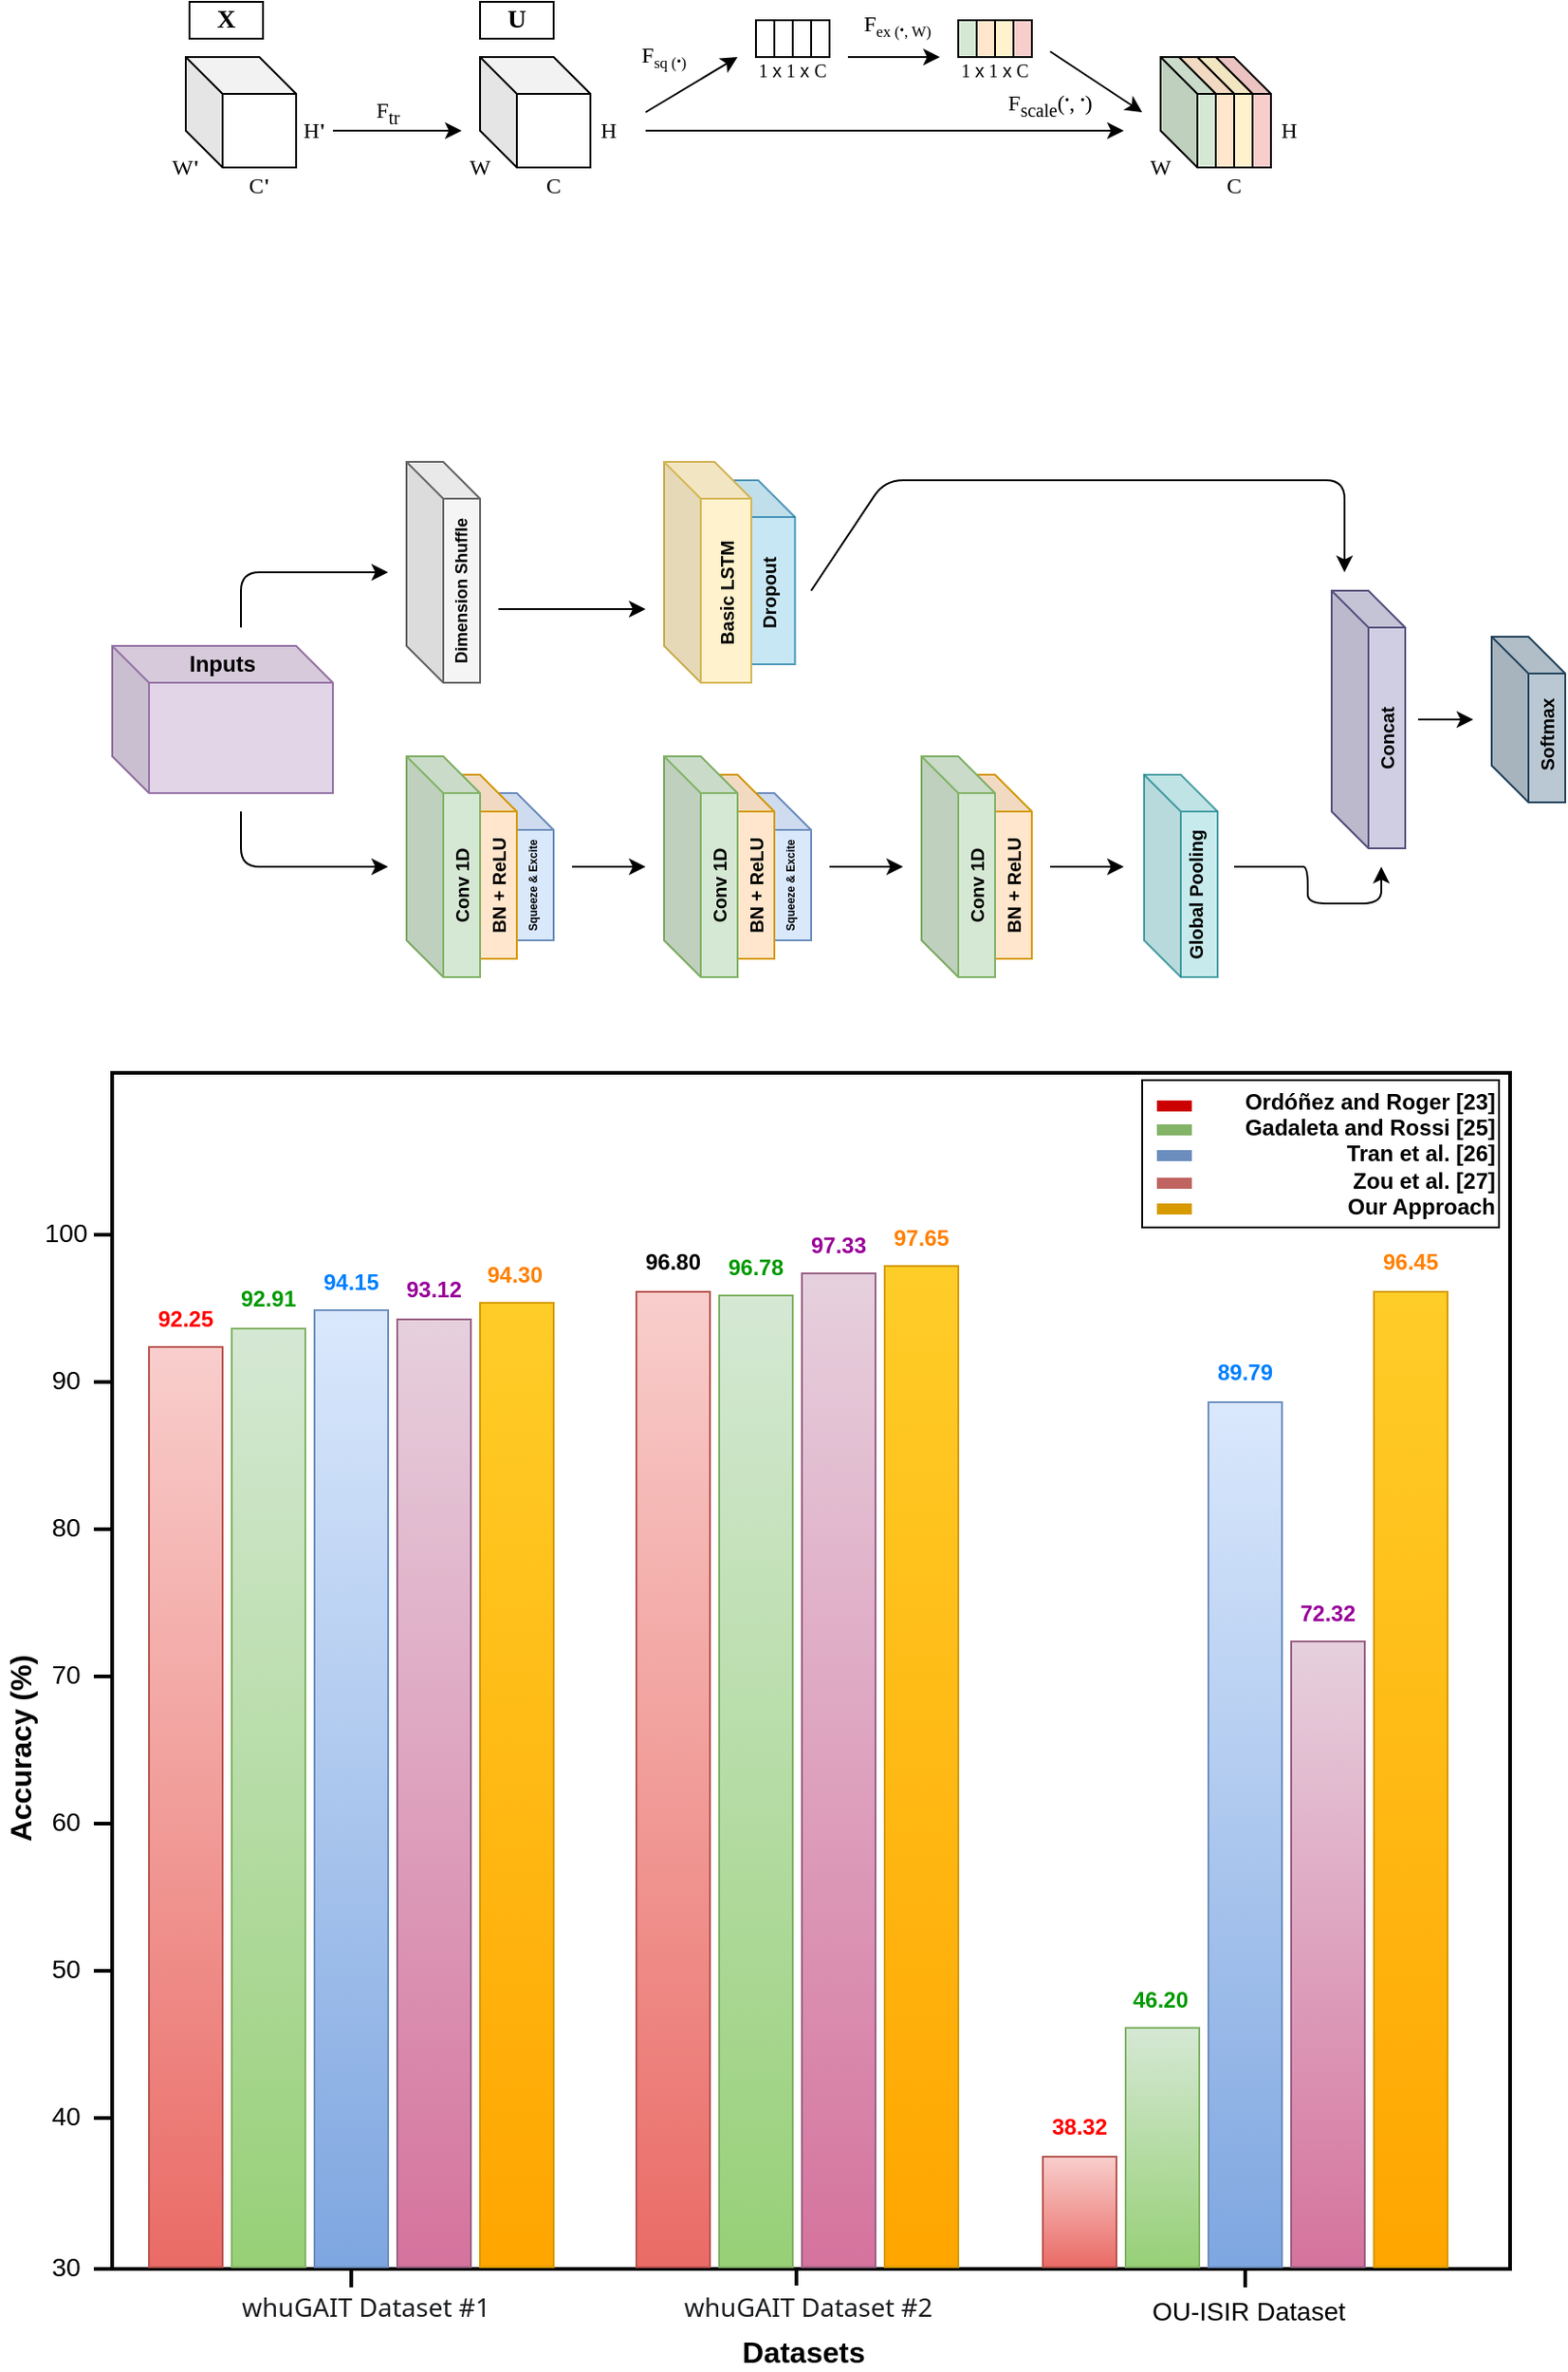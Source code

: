 <mxfile version="14.8.5" type="github">
  <diagram id="zV46lwEu7LYRULikq-Hr" name="Page-1">
    <mxGraphModel dx="2450" dy="876" grid="0" gridSize="10" guides="1" tooltips="1" connect="1" arrows="1" fold="1" page="1" pageScale="1" pageWidth="850" pageHeight="1100" math="0" shadow="0">
      <root>
        <mxCell id="0" />
        <mxCell id="1" parent="0" />
        <mxCell id="uJYRLRxjO0DMNSVMY0b4-1" value="" style="shape=cube;whiteSpace=wrap;html=1;boundedLbl=1;backgroundOutline=1;darkOpacity=0.05;darkOpacity2=0.1;" parent="1" vertex="1">
          <mxGeometry x="80" y="200" width="60" height="60" as="geometry" />
        </mxCell>
        <mxCell id="uJYRLRxjO0DMNSVMY0b4-3" value="" style="shape=cube;whiteSpace=wrap;html=1;boundedLbl=1;backgroundOutline=1;darkOpacity=0.05;darkOpacity2=0.1;" parent="1" vertex="1">
          <mxGeometry x="240" y="200" width="60" height="60" as="geometry" />
        </mxCell>
        <mxCell id="uJYRLRxjO0DMNSVMY0b4-4" value="&lt;font face=&quot;Times New Roman&quot;&gt;F&lt;sub&gt;tr&lt;/sub&gt;&lt;/font&gt;" style="text;html=1;strokeColor=none;fillColor=none;align=center;verticalAlign=middle;whiteSpace=wrap;rounded=0;" parent="1" vertex="1">
          <mxGeometry x="170" y="220" width="40" height="20" as="geometry" />
        </mxCell>
        <mxCell id="uJYRLRxjO0DMNSVMY0b4-10" value="&lt;span style=&quot;font-family: &amp;#34;times new roman&amp;#34;&quot;&gt;W&lt;b&gt;&#39;&lt;/b&gt;&lt;/span&gt;" style="text;html=1;strokeColor=none;fillColor=none;align=center;verticalAlign=middle;whiteSpace=wrap;rounded=0;" parent="1" vertex="1">
          <mxGeometry x="60" y="250" width="40" height="20" as="geometry" />
        </mxCell>
        <mxCell id="uJYRLRxjO0DMNSVMY0b4-11" value="&lt;span style=&quot;font-family: &amp;#34;times new roman&amp;#34;&quot;&gt;H&lt;b&gt;&#39;&lt;/b&gt;&lt;/span&gt;" style="text;html=1;strokeColor=none;fillColor=none;align=center;verticalAlign=middle;whiteSpace=wrap;rounded=0;" parent="1" vertex="1">
          <mxGeometry x="130" y="230" width="40" height="20" as="geometry" />
        </mxCell>
        <mxCell id="uJYRLRxjO0DMNSVMY0b4-12" value="&lt;span style=&quot;font-family: &amp;#34;times new roman&amp;#34;&quot;&gt;&lt;b&gt;&lt;font style=&quot;font-size: 14px&quot;&gt;X&lt;/font&gt;&lt;/b&gt;&lt;/span&gt;" style="text;html=1;fillColor=none;align=center;verticalAlign=middle;whiteSpace=wrap;rounded=0;strokeColor=#000000;" parent="1" vertex="1">
          <mxGeometry x="82" y="170" width="40" height="20" as="geometry" />
        </mxCell>
        <mxCell id="uJYRLRxjO0DMNSVMY0b4-16" value="&lt;span style=&quot;font-family: &amp;#34;times new roman&amp;#34;&quot;&gt;C&lt;b&gt;&#39;&lt;/b&gt;&lt;/span&gt;" style="text;html=1;strokeColor=none;fillColor=none;align=center;verticalAlign=middle;whiteSpace=wrap;rounded=0;" parent="1" vertex="1">
          <mxGeometry x="100" y="260" width="40" height="20" as="geometry" />
        </mxCell>
        <mxCell id="uJYRLRxjO0DMNSVMY0b4-18" value="&lt;span style=&quot;font-family: &amp;quot;times new roman&amp;quot;; font-size: 10px;&quot;&gt;1 &lt;/span&gt;x&lt;span style=&quot;font-family: &amp;quot;times new roman&amp;quot;; font-size: 10px;&quot;&gt; 1 &lt;/span&gt;x &lt;span style=&quot;font-family: &amp;quot;times new roman&amp;quot;; font-size: 10px;&quot;&gt;C&lt;/span&gt;" style="text;html=1;strokeColor=none;fillColor=none;align=center;verticalAlign=middle;whiteSpace=wrap;rounded=0;fontSize=10;" parent="1" vertex="1">
          <mxGeometry x="385" y="197" width="50" height="20" as="geometry" />
        </mxCell>
        <mxCell id="uJYRLRxjO0DMNSVMY0b4-20" value="&lt;span style=&quot;font-family: &amp;#34;times new roman&amp;#34;&quot;&gt;&lt;b&gt;&lt;font style=&quot;font-size: 14px&quot;&gt;U&lt;/font&gt;&lt;/b&gt;&lt;/span&gt;" style="text;html=1;fillColor=none;align=center;verticalAlign=middle;whiteSpace=wrap;rounded=0;strokeColor=#000000;" parent="1" vertex="1">
          <mxGeometry x="240" y="170" width="40" height="20" as="geometry" />
        </mxCell>
        <mxCell id="uJYRLRxjO0DMNSVMY0b4-21" value="&lt;span style=&quot;font-family: &amp;#34;times new roman&amp;#34;&quot;&gt;W&lt;/span&gt;" style="text;html=1;strokeColor=none;fillColor=none;align=center;verticalAlign=middle;whiteSpace=wrap;rounded=0;" parent="1" vertex="1">
          <mxGeometry x="220" y="250" width="40" height="20" as="geometry" />
        </mxCell>
        <mxCell id="uJYRLRxjO0DMNSVMY0b4-22" value="&lt;span style=&quot;font-family: &amp;#34;times new roman&amp;#34;&quot;&gt;H&lt;/span&gt;" style="text;html=1;strokeColor=none;fillColor=none;align=center;verticalAlign=middle;whiteSpace=wrap;rounded=0;" parent="1" vertex="1">
          <mxGeometry x="290" y="230" width="40" height="20" as="geometry" />
        </mxCell>
        <mxCell id="uJYRLRxjO0DMNSVMY0b4-23" value="&lt;span style=&quot;font-family: &amp;#34;times new roman&amp;#34;&quot;&gt;C&lt;/span&gt;" style="text;html=1;strokeColor=none;fillColor=none;align=center;verticalAlign=middle;whiteSpace=wrap;rounded=0;" parent="1" vertex="1">
          <mxGeometry x="260" y="260" width="40" height="20" as="geometry" />
        </mxCell>
        <mxCell id="uJYRLRxjO0DMNSVMY0b4-27" value="" style="endArrow=classic;html=1;" parent="1" edge="1">
          <mxGeometry width="50" height="50" relative="1" as="geometry">
            <mxPoint x="330" y="240" as="sourcePoint" />
            <mxPoint x="590" y="240" as="targetPoint" />
          </mxGeometry>
        </mxCell>
        <mxCell id="uJYRLRxjO0DMNSVMY0b4-28" value="" style="endArrow=classic;html=1;" parent="1" edge="1">
          <mxGeometry width="50" height="50" relative="1" as="geometry">
            <mxPoint x="330" y="230" as="sourcePoint" />
            <mxPoint x="380" y="200" as="targetPoint" />
          </mxGeometry>
        </mxCell>
        <mxCell id="uJYRLRxjO0DMNSVMY0b4-30" value="" style="endArrow=classic;html=1;" parent="1" edge="1">
          <mxGeometry width="50" height="50" relative="1" as="geometry">
            <mxPoint x="440" y="200" as="sourcePoint" />
            <mxPoint x="490" y="200" as="targetPoint" />
          </mxGeometry>
        </mxCell>
        <mxCell id="uJYRLRxjO0DMNSVMY0b4-31" value="" style="endArrow=classic;html=1;" parent="1" edge="1">
          <mxGeometry width="50" height="50" relative="1" as="geometry">
            <mxPoint x="550" y="197" as="sourcePoint" />
            <mxPoint x="600" y="230" as="targetPoint" />
          </mxGeometry>
        </mxCell>
        <mxCell id="uJYRLRxjO0DMNSVMY0b4-32" value="&lt;span style=&quot;font-family: &amp;#34;times new roman&amp;#34;&quot;&gt;W&lt;/span&gt;" style="text;html=1;strokeColor=none;fillColor=none;align=center;verticalAlign=middle;whiteSpace=wrap;rounded=0;" parent="1" vertex="1">
          <mxGeometry x="590" y="250" width="40" height="20" as="geometry" />
        </mxCell>
        <mxCell id="uJYRLRxjO0DMNSVMY0b4-35" value="&lt;font face=&quot;Times New Roman&quot;&gt;F&lt;sub&gt;scale&lt;/sub&gt;(&lt;b&gt;&lt;sup&gt;.&lt;/sup&gt;&lt;/b&gt;, &lt;b&gt;&lt;sup&gt;.&lt;/sup&gt;&lt;/b&gt;)&lt;/font&gt;" style="text;html=1;strokeColor=none;fillColor=none;align=center;verticalAlign=middle;whiteSpace=wrap;rounded=0;" parent="1" vertex="1">
          <mxGeometry x="520" y="215" width="60" height="20" as="geometry" />
        </mxCell>
        <mxCell id="uJYRLRxjO0DMNSVMY0b4-36" value="&lt;font face=&quot;Times New Roman&quot;&gt;F&lt;span style=&quot;font-size: 10px&quot;&gt;&lt;sub&gt;sq (&lt;/sub&gt;&lt;b&gt;.&lt;/b&gt;&lt;sub&gt;)&lt;/sub&gt;&lt;/span&gt;&lt;/font&gt;" style="text;html=1;strokeColor=none;fillColor=none;align=center;verticalAlign=middle;whiteSpace=wrap;rounded=0;" parent="1" vertex="1">
          <mxGeometry x="320" y="190" width="40" height="20" as="geometry" />
        </mxCell>
        <mxCell id="uJYRLRxjO0DMNSVMY0b4-41" value="" style="group" parent="1" vertex="1" connectable="0">
          <mxGeometry x="390" y="180" width="40" height="20" as="geometry" />
        </mxCell>
        <mxCell id="uJYRLRxjO0DMNSVMY0b4-24" value="" style="rounded=0;whiteSpace=wrap;html=1;strokeColor=#000000;" parent="uJYRLRxjO0DMNSVMY0b4-41" vertex="1">
          <mxGeometry width="40" height="20" as="geometry" />
        </mxCell>
        <mxCell id="uJYRLRxjO0DMNSVMY0b4-37" value="" style="endArrow=none;html=1;exitX=0.75;exitY=0;exitDx=0;exitDy=0;entryX=0.75;entryY=1;entryDx=0;entryDy=0;" parent="uJYRLRxjO0DMNSVMY0b4-41" source="uJYRLRxjO0DMNSVMY0b4-24" target="uJYRLRxjO0DMNSVMY0b4-24" edge="1">
          <mxGeometry width="50" height="50" relative="1" as="geometry">
            <mxPoint x="12.426" y="110" as="sourcePoint" />
            <mxPoint x="31.544" y="60" as="targetPoint" />
          </mxGeometry>
        </mxCell>
        <mxCell id="uJYRLRxjO0DMNSVMY0b4-38" value="" style="endArrow=none;html=1;exitX=0.5;exitY=0;exitDx=0;exitDy=0;entryX=0.5;entryY=1;entryDx=0;entryDy=0;" parent="uJYRLRxjO0DMNSVMY0b4-41" source="uJYRLRxjO0DMNSVMY0b4-24" target="uJYRLRxjO0DMNSVMY0b4-24" edge="1">
          <mxGeometry width="50" height="50" relative="1" as="geometry">
            <mxPoint x="12.426" y="110" as="sourcePoint" />
            <mxPoint x="31.544" y="60" as="targetPoint" />
          </mxGeometry>
        </mxCell>
        <mxCell id="uJYRLRxjO0DMNSVMY0b4-39" value="" style="endArrow=none;html=1;exitX=0.25;exitY=0;exitDx=0;exitDy=0;entryX=0.25;entryY=1;entryDx=0;entryDy=0;" parent="uJYRLRxjO0DMNSVMY0b4-41" source="uJYRLRxjO0DMNSVMY0b4-24" target="uJYRLRxjO0DMNSVMY0b4-24" edge="1">
          <mxGeometry width="50" height="50" relative="1" as="geometry">
            <mxPoint x="12.426" y="110" as="sourcePoint" />
            <mxPoint x="31.544" y="60" as="targetPoint" />
          </mxGeometry>
        </mxCell>
        <mxCell id="uJYRLRxjO0DMNSVMY0b4-47" value="&lt;font face=&quot;Times New Roman&quot;&gt;F&lt;span style=&quot;font-size: 10px&quot;&gt;&lt;sub&gt;ex (&lt;/sub&gt;&lt;b&gt;.&lt;/b&gt;&lt;sub&gt;, W)&lt;/sub&gt;&lt;/span&gt;&lt;/font&gt;" style="text;html=1;strokeColor=none;fillColor=none;align=center;verticalAlign=middle;whiteSpace=wrap;rounded=0;" parent="1" vertex="1">
          <mxGeometry x="442.5" y="173" width="47.5" height="20" as="geometry" />
        </mxCell>
        <mxCell id="uJYRLRxjO0DMNSVMY0b4-61" value="" style="group" parent="1" vertex="1" connectable="0">
          <mxGeometry x="500" y="180" width="40" height="20" as="geometry" />
        </mxCell>
        <mxCell id="uJYRLRxjO0DMNSVMY0b4-42" value="" style="group;strokeWidth=1;fillColor=#d5e8d4;container=0;strokeColor=#000000;" parent="uJYRLRxjO0DMNSVMY0b4-61" vertex="1" connectable="0">
          <mxGeometry width="10" height="20" as="geometry" />
        </mxCell>
        <mxCell id="uJYRLRxjO0DMNSVMY0b4-50" value="" style="rounded=0;whiteSpace=wrap;html=1;fillColor=#f8cecc;" parent="uJYRLRxjO0DMNSVMY0b4-61" vertex="1">
          <mxGeometry x="30" width="10" height="20" as="geometry" />
        </mxCell>
        <mxCell id="uJYRLRxjO0DMNSVMY0b4-51" value="" style="rounded=0;whiteSpace=wrap;html=1;fillColor=#fff2cc;" parent="uJYRLRxjO0DMNSVMY0b4-61" vertex="1">
          <mxGeometry x="20" width="10" height="20" as="geometry" />
        </mxCell>
        <mxCell id="uJYRLRxjO0DMNSVMY0b4-52" value="" style="rounded=0;whiteSpace=wrap;html=1;fillColor=#ffe6cc;" parent="uJYRLRxjO0DMNSVMY0b4-61" vertex="1">
          <mxGeometry x="10" width="10" height="20" as="geometry" />
        </mxCell>
        <mxCell id="uJYRLRxjO0DMNSVMY0b4-63" value="" style="group" parent="1" vertex="1" connectable="0">
          <mxGeometry x="610" y="200" width="90" height="80" as="geometry" />
        </mxCell>
        <mxCell id="uJYRLRxjO0DMNSVMY0b4-33" value="&lt;span style=&quot;font-family: &amp;#34;times new roman&amp;#34;&quot;&gt;H&lt;/span&gt;" style="text;html=1;strokeColor=none;fillColor=none;align=center;verticalAlign=middle;whiteSpace=wrap;rounded=0;" parent="uJYRLRxjO0DMNSVMY0b4-63" vertex="1">
          <mxGeometry x="50" y="30" width="40" height="20" as="geometry" />
        </mxCell>
        <mxCell id="uJYRLRxjO0DMNSVMY0b4-34" value="&lt;span style=&quot;font-family: &amp;#34;times new roman&amp;#34;&quot;&gt;C&lt;/span&gt;" style="text;html=1;strokeColor=none;fillColor=none;align=center;verticalAlign=middle;whiteSpace=wrap;rounded=0;" parent="uJYRLRxjO0DMNSVMY0b4-63" vertex="1">
          <mxGeometry x="20" y="60" width="40" height="20" as="geometry" />
        </mxCell>
        <mxCell id="uJYRLRxjO0DMNSVMY0b4-60" value="" style="group" parent="uJYRLRxjO0DMNSVMY0b4-63" vertex="1" connectable="0">
          <mxGeometry width="60" height="60" as="geometry" />
        </mxCell>
        <mxCell id="uJYRLRxjO0DMNSVMY0b4-55" value="" style="shape=cube;whiteSpace=wrap;html=1;boundedLbl=1;backgroundOutline=1;darkOpacity=0.05;darkOpacity2=0.1;fillColor=#f8cecc;" parent="uJYRLRxjO0DMNSVMY0b4-60" vertex="1">
          <mxGeometry x="30" width="30" height="60" as="geometry" />
        </mxCell>
        <mxCell id="uJYRLRxjO0DMNSVMY0b4-57" value="" style="shape=cube;whiteSpace=wrap;html=1;boundedLbl=1;backgroundOutline=1;darkOpacity=0.05;darkOpacity2=0.1;fillColor=#fff2cc;" parent="uJYRLRxjO0DMNSVMY0b4-60" vertex="1">
          <mxGeometry x="20" width="30" height="60" as="geometry" />
        </mxCell>
        <mxCell id="uJYRLRxjO0DMNSVMY0b4-58" value="" style="shape=cube;whiteSpace=wrap;html=1;boundedLbl=1;backgroundOutline=1;darkOpacity=0.05;darkOpacity2=0.1;fillColor=#ffe6cc;" parent="uJYRLRxjO0DMNSVMY0b4-60" vertex="1">
          <mxGeometry x="10" width="30" height="60" as="geometry" />
        </mxCell>
        <mxCell id="uJYRLRxjO0DMNSVMY0b4-59" value="" style="shape=cube;whiteSpace=wrap;html=1;boundedLbl=1;backgroundOutline=1;darkOpacity=0.05;darkOpacity2=0.1;fillColor=#d5e8d4;" parent="uJYRLRxjO0DMNSVMY0b4-60" vertex="1">
          <mxGeometry width="30" height="60" as="geometry" />
        </mxCell>
        <mxCell id="uJYRLRxjO0DMNSVMY0b4-64" value="" style="endArrow=classic;html=1;" parent="1" edge="1">
          <mxGeometry width="50" height="50" relative="1" as="geometry">
            <mxPoint x="160" y="240" as="sourcePoint" />
            <mxPoint x="230" y="240" as="targetPoint" />
          </mxGeometry>
        </mxCell>
        <mxCell id="uJYRLRxjO0DMNSVMY0b4-65" value="&lt;span style=&quot;font-family: &amp;quot;times new roman&amp;quot;; font-size: 10px;&quot;&gt;1 &lt;/span&gt;x&lt;span style=&quot;font-family: &amp;quot;times new roman&amp;quot;; font-size: 10px;&quot;&gt; 1 &lt;/span&gt;x&lt;span style=&quot;font-family: &amp;quot;times new roman&amp;quot;; font-size: 10px;&quot;&gt; C&lt;/span&gt;" style="text;html=1;strokeColor=none;fillColor=none;align=center;verticalAlign=middle;whiteSpace=wrap;rounded=0;fontSize=10;" parent="1" vertex="1">
          <mxGeometry x="495" y="197" width="50" height="20" as="geometry" />
        </mxCell>
        <mxCell id="E2jfVv6IwUMjEt1L54zc-1" value="" style="shape=cube;whiteSpace=wrap;html=1;boundedLbl=1;backgroundOutline=1;darkOpacity=0.05;darkOpacity2=0.1;fillColor=#e1d5e7;strokeColor=#9673a6;" parent="1" vertex="1">
          <mxGeometry x="40" y="520" width="120" height="80" as="geometry" />
        </mxCell>
        <mxCell id="E2jfVv6IwUMjEt1L54zc-5" value="&lt;b&gt;Inputs&lt;/b&gt;" style="text;html=1;strokeColor=none;fillColor=none;align=center;verticalAlign=middle;whiteSpace=wrap;rounded=0;" parent="1" vertex="1">
          <mxGeometry x="80" y="520" width="40" height="20" as="geometry" />
        </mxCell>
        <mxCell id="E2jfVv6IwUMjEt1L54zc-6" value="" style="shape=cube;whiteSpace=wrap;html=1;boundedLbl=1;backgroundOutline=1;darkOpacity=0.05;darkOpacity2=0.1;fillColor=#f5f5f5;strokeColor=#666666;fontColor=#333333;" parent="1" vertex="1">
          <mxGeometry x="200" y="420" width="40" height="120" as="geometry" />
        </mxCell>
        <mxCell id="E2jfVv6IwUMjEt1L54zc-7" value="" style="shape=cube;whiteSpace=wrap;html=1;boundedLbl=1;backgroundOutline=1;darkOpacity=0.05;darkOpacity2=0.1;fillColor=#b0e3e6;strokeColor=#0e8088;opacity=70;" parent="1" vertex="1">
          <mxGeometry x="601" y="590" width="40" height="110" as="geometry" />
        </mxCell>
        <mxCell id="E2jfVv6IwUMjEt1L54zc-8" value="" style="shape=cube;whiteSpace=wrap;html=1;boundedLbl=1;backgroundOutline=1;darkOpacity=0.05;darkOpacity2=0.1;fillColor=#d0cee2;strokeColor=#56517e;" parent="1" vertex="1">
          <mxGeometry x="703" y="490" width="40" height="140" as="geometry" />
        </mxCell>
        <mxCell id="E2jfVv6IwUMjEt1L54zc-9" value="" style="shape=cube;whiteSpace=wrap;html=1;boundedLbl=1;backgroundOutline=1;darkOpacity=0.05;darkOpacity2=0.1;fillColor=#bac8d3;strokeColor=#23445d;" parent="1" vertex="1">
          <mxGeometry x="790" y="515" width="40" height="90" as="geometry" />
        </mxCell>
        <mxCell id="E2jfVv6IwUMjEt1L54zc-42" value="&lt;font size=&quot;1&quot;&gt;&lt;b style=&quot;font-size: 9px&quot;&gt;Dimension Shuffle&lt;/b&gt;&lt;/font&gt;" style="text;html=1;strokeColor=none;fillColor=none;align=center;verticalAlign=middle;whiteSpace=wrap;rounded=0;rotation=-90;" parent="1" vertex="1">
          <mxGeometry x="179" y="480" width="100" height="20" as="geometry" />
        </mxCell>
        <mxCell id="E2jfVv6IwUMjEt1L54zc-64" value="" style="shape=cube;whiteSpace=wrap;html=1;boundedLbl=1;backgroundOutline=1;darkOpacity=0.05;darkOpacity2=0.1;fillColor=#ffe6cc;strokeColor=#d79b00;" parent="1" vertex="1">
          <mxGeometry x="500" y="590" width="40" height="100" as="geometry" />
        </mxCell>
        <mxCell id="E2jfVv6IwUMjEt1L54zc-65" value="" style="shape=cube;whiteSpace=wrap;html=1;boundedLbl=1;backgroundOutline=1;darkOpacity=0.05;darkOpacity2=0.1;fillColor=#d5e8d4;strokeColor=#82b366;" parent="1" vertex="1">
          <mxGeometry x="480" y="580" width="40" height="120" as="geometry" />
        </mxCell>
        <mxCell id="E2jfVv6IwUMjEt1L54zc-66" value="&lt;font style=&quot;font-size: 10px&quot;&gt;&lt;b&gt;Conv 1D&lt;/b&gt;&lt;/font&gt;" style="text;html=1;strokeColor=none;fillColor=none;align=center;verticalAlign=middle;whiteSpace=wrap;rounded=0;rotation=-90;" parent="1" vertex="1">
          <mxGeometry x="460" y="640" width="100" height="20" as="geometry" />
        </mxCell>
        <mxCell id="E2jfVv6IwUMjEt1L54zc-67" value="&lt;font style=&quot;font-size: 10px&quot;&gt;&lt;b&gt;BN + ReLU&lt;/b&gt;&lt;/font&gt;" style="text;html=1;strokeColor=none;fillColor=none;align=center;verticalAlign=middle;whiteSpace=wrap;rounded=0;rotation=-90;" parent="1" vertex="1">
          <mxGeometry x="480" y="640" width="100" height="20" as="geometry" />
        </mxCell>
        <mxCell id="E2jfVv6IwUMjEt1L54zc-69" value="&lt;font style=&quot;font-size: 10px&quot;&gt;&lt;b&gt;Softmax&lt;/b&gt;&lt;/font&gt;" style="text;html=1;strokeColor=none;fillColor=none;align=center;verticalAlign=middle;whiteSpace=wrap;rounded=0;rotation=-90;" parent="1" vertex="1">
          <mxGeometry x="770" y="558" width="100" height="20" as="geometry" />
        </mxCell>
        <mxCell id="E2jfVv6IwUMjEt1L54zc-70" value="&lt;font style=&quot;font-size: 10px&quot;&gt;&lt;b&gt;Global Pooling&lt;/b&gt;&lt;/font&gt;" style="text;html=1;strokeColor=none;fillColor=none;align=center;verticalAlign=middle;whiteSpace=wrap;rounded=0;rotation=-90;" parent="1" vertex="1">
          <mxGeometry x="579" y="645" width="100" height="20" as="geometry" />
        </mxCell>
        <mxCell id="E2jfVv6IwUMjEt1L54zc-71" value="&lt;font style=&quot;font-size: 10px&quot;&gt;&lt;b&gt;Concat&lt;/b&gt;&lt;/font&gt;" style="text;html=1;strokeColor=none;fillColor=none;align=center;verticalAlign=middle;whiteSpace=wrap;rounded=0;rotation=-90;" parent="1" vertex="1">
          <mxGeometry x="683" y="560" width="100" height="20" as="geometry" />
        </mxCell>
        <mxCell id="E2jfVv6IwUMjEt1L54zc-72" value="" style="endArrow=classic;html=1;" parent="1" edge="1">
          <mxGeometry width="50" height="50" relative="1" as="geometry">
            <mxPoint x="110" y="510" as="sourcePoint" />
            <mxPoint x="190" y="480" as="targetPoint" />
            <Array as="points">
              <mxPoint x="110" y="480" />
            </Array>
          </mxGeometry>
        </mxCell>
        <mxCell id="E2jfVv6IwUMjEt1L54zc-74" value="" style="endArrow=classic;html=1;" parent="1" edge="1">
          <mxGeometry width="50" height="50" relative="1" as="geometry">
            <mxPoint x="110" y="610" as="sourcePoint" />
            <mxPoint x="190" y="640" as="targetPoint" />
            <Array as="points">
              <mxPoint x="110" y="640" />
            </Array>
          </mxGeometry>
        </mxCell>
        <mxCell id="E2jfVv6IwUMjEt1L54zc-76" value="" style="endArrow=classic;html=1;" parent="1" edge="1">
          <mxGeometry width="50" height="50" relative="1" as="geometry">
            <mxPoint x="550" y="640" as="sourcePoint" />
            <mxPoint x="590" y="640" as="targetPoint" />
          </mxGeometry>
        </mxCell>
        <mxCell id="E2jfVv6IwUMjEt1L54zc-77" value="" style="endArrow=classic;html=1;" parent="1" edge="1">
          <mxGeometry width="50" height="50" relative="1" as="geometry">
            <mxPoint x="430" y="640" as="sourcePoint" />
            <mxPoint x="470" y="640" as="targetPoint" />
          </mxGeometry>
        </mxCell>
        <mxCell id="E2jfVv6IwUMjEt1L54zc-78" value="" style="endArrow=classic;html=1;" parent="1" edge="1">
          <mxGeometry width="50" height="50" relative="1" as="geometry">
            <mxPoint x="290" y="640" as="sourcePoint" />
            <mxPoint x="330" y="640" as="targetPoint" />
          </mxGeometry>
        </mxCell>
        <mxCell id="E2jfVv6IwUMjEt1L54zc-79" value="" style="endArrow=classic;html=1;" parent="1" edge="1">
          <mxGeometry width="50" height="50" relative="1" as="geometry">
            <mxPoint x="250" y="500" as="sourcePoint" />
            <mxPoint x="330" y="500" as="targetPoint" />
          </mxGeometry>
        </mxCell>
        <mxCell id="E2jfVv6IwUMjEt1L54zc-80" value="" style="endArrow=classic;html=1;" parent="1" edge="1">
          <mxGeometry width="50" height="50" relative="1" as="geometry">
            <mxPoint x="420" y="490" as="sourcePoint" />
            <mxPoint x="710" y="480" as="targetPoint" />
            <Array as="points">
              <mxPoint x="460" y="430" />
              <mxPoint x="710" y="430" />
            </Array>
          </mxGeometry>
        </mxCell>
        <mxCell id="E2jfVv6IwUMjEt1L54zc-81" value="" style="endArrow=classic;html=1;" parent="1" edge="1">
          <mxGeometry width="50" height="50" relative="1" as="geometry">
            <mxPoint x="650" y="640" as="sourcePoint" />
            <mxPoint x="730" y="640" as="targetPoint" />
            <Array as="points">
              <mxPoint x="680" y="640" />
              <mxPoint x="690" y="640" />
              <mxPoint x="690" y="660" />
              <mxPoint x="730" y="660" />
            </Array>
          </mxGeometry>
        </mxCell>
        <mxCell id="E2jfVv6IwUMjEt1L54zc-82" value="" style="endArrow=classic;html=1;" parent="1" edge="1">
          <mxGeometry width="50" height="50" relative="1" as="geometry">
            <mxPoint x="750" y="560" as="sourcePoint" />
            <mxPoint x="780" y="560" as="targetPoint" />
          </mxGeometry>
        </mxCell>
        <mxCell id="E2jfVv6IwUMjEt1L54zc-56" value="" style="shape=cube;whiteSpace=wrap;html=1;boundedLbl=1;backgroundOutline=1;darkOpacity=0.05;darkOpacity2=0.1;fillColor=#dae8fc;strokeColor=#6c8ebf;" parent="1" vertex="1">
          <mxGeometry x="380" y="600" width="40" height="80" as="geometry" />
        </mxCell>
        <mxCell id="E2jfVv6IwUMjEt1L54zc-57" value="" style="shape=cube;whiteSpace=wrap;html=1;boundedLbl=1;backgroundOutline=1;darkOpacity=0.05;darkOpacity2=0.1;fillColor=#ffe6cc;strokeColor=#d79b00;" parent="1" vertex="1">
          <mxGeometry x="360" y="590" width="40" height="100" as="geometry" />
        </mxCell>
        <mxCell id="E2jfVv6IwUMjEt1L54zc-58" value="" style="shape=cube;whiteSpace=wrap;html=1;boundedLbl=1;backgroundOutline=1;darkOpacity=0.05;darkOpacity2=0.1;fillColor=#d5e8d4;strokeColor=#82b366;" parent="1" vertex="1">
          <mxGeometry x="340" y="580" width="40" height="120" as="geometry" />
        </mxCell>
        <mxCell id="E2jfVv6IwUMjEt1L54zc-59" value="&lt;font style=&quot;font-size: 10px&quot;&gt;&lt;b&gt;Conv 1D&lt;/b&gt;&lt;/font&gt;" style="text;html=1;strokeColor=none;fillColor=none;align=center;verticalAlign=middle;whiteSpace=wrap;rounded=0;rotation=-90;" parent="1" vertex="1">
          <mxGeometry x="320" y="640" width="100" height="20" as="geometry" />
        </mxCell>
        <mxCell id="E2jfVv6IwUMjEt1L54zc-60" value="&lt;font style=&quot;font-size: 10px&quot;&gt;&lt;b&gt;BN + ReLU&lt;/b&gt;&lt;/font&gt;" style="text;html=1;strokeColor=none;fillColor=none;align=center;verticalAlign=middle;whiteSpace=wrap;rounded=0;rotation=-90;" parent="1" vertex="1">
          <mxGeometry x="340" y="640" width="100" height="20" as="geometry" />
        </mxCell>
        <mxCell id="E2jfVv6IwUMjEt1L54zc-61" value="&lt;font&gt;&lt;b&gt;&lt;font style=&quot;font-size: 6px&quot;&gt;Squeeze &amp;amp; Excite&lt;/font&gt;&lt;br&gt;&lt;/b&gt;&lt;/font&gt;" style="text;html=1;strokeColor=none;fillColor=none;align=center;verticalAlign=middle;whiteSpace=wrap;rounded=0;rotation=-90;" parent="1" vertex="1">
          <mxGeometry x="357" y="640" width="100" height="20" as="geometry" />
        </mxCell>
        <mxCell id="E2jfVv6IwUMjEt1L54zc-16" value="" style="shape=cube;whiteSpace=wrap;html=1;boundedLbl=1;backgroundOutline=1;darkOpacity=0.05;darkOpacity2=0.1;fillColor=#dae8fc;strokeColor=#6c8ebf;" parent="1" vertex="1">
          <mxGeometry x="240" y="600" width="40" height="80" as="geometry" />
        </mxCell>
        <mxCell id="E2jfVv6IwUMjEt1L54zc-17" value="" style="shape=cube;whiteSpace=wrap;html=1;boundedLbl=1;backgroundOutline=1;darkOpacity=0.05;darkOpacity2=0.1;fillColor=#ffe6cc;strokeColor=#d79b00;" parent="1" vertex="1">
          <mxGeometry x="220" y="590" width="40" height="100" as="geometry" />
        </mxCell>
        <mxCell id="E2jfVv6IwUMjEt1L54zc-11" value="" style="shape=cube;whiteSpace=wrap;html=1;boundedLbl=1;backgroundOutline=1;darkOpacity=0.05;darkOpacity2=0.1;fillColor=#d5e8d4;strokeColor=#82b366;" parent="1" vertex="1">
          <mxGeometry x="200" y="580" width="40" height="120" as="geometry" />
        </mxCell>
        <mxCell id="E2jfVv6IwUMjEt1L54zc-50" value="&lt;font style=&quot;font-size: 10px&quot;&gt;&lt;b&gt;Conv 1D&lt;/b&gt;&lt;/font&gt;" style="text;html=1;strokeColor=none;fillColor=none;align=center;verticalAlign=middle;whiteSpace=wrap;rounded=0;rotation=-90;" parent="1" vertex="1">
          <mxGeometry x="180" y="640" width="100" height="20" as="geometry" />
        </mxCell>
        <mxCell id="E2jfVv6IwUMjEt1L54zc-47" value="&lt;font style=&quot;font-size: 10px&quot;&gt;&lt;b&gt;BN + ReLU&lt;/b&gt;&lt;/font&gt;" style="text;html=1;strokeColor=none;fillColor=none;align=center;verticalAlign=middle;whiteSpace=wrap;rounded=0;rotation=-90;" parent="1" vertex="1">
          <mxGeometry x="200" y="640" width="100" height="20" as="geometry" />
        </mxCell>
        <mxCell id="E2jfVv6IwUMjEt1L54zc-49" value="&lt;font&gt;&lt;b&gt;&lt;font style=&quot;font-size: 6px&quot;&gt;Squeeze &amp;amp; Excite&lt;/font&gt;&lt;br&gt;&lt;/b&gt;&lt;/font&gt;" style="text;html=1;strokeColor=none;fillColor=none;align=center;verticalAlign=middle;whiteSpace=wrap;rounded=0;rotation=-90;" parent="1" vertex="1">
          <mxGeometry x="217" y="640" width="100" height="20" as="geometry" />
        </mxCell>
        <mxCell id="E2jfVv6IwUMjEt1L54zc-27" value="" style="shape=cube;whiteSpace=wrap;html=1;boundedLbl=1;backgroundOutline=1;darkOpacity=0.05;darkOpacity2=0.1;fillColor=#b1ddf0;strokeColor=#10739e;opacity=70;" parent="1" vertex="1">
          <mxGeometry x="363.75" y="430" width="47.5" height="100" as="geometry" />
        </mxCell>
        <mxCell id="E2jfVv6IwUMjEt1L54zc-28" value="" style="shape=cube;whiteSpace=wrap;html=1;boundedLbl=1;backgroundOutline=1;darkOpacity=0.05;darkOpacity2=0.1;fillColor=#fff2cc;strokeColor=#d6b656;" parent="1" vertex="1">
          <mxGeometry x="340" y="420" width="47.5" height="120" as="geometry" />
        </mxCell>
        <mxCell id="E2jfVv6IwUMjEt1L54zc-48" value="&lt;font style=&quot;font-size: 10px&quot;&gt;&lt;b&gt;Basic LSTM&lt;/b&gt;&lt;/font&gt;" style="text;html=1;strokeColor=none;fillColor=none;align=center;verticalAlign=middle;whiteSpace=wrap;rounded=0;rotation=-90;" parent="1" vertex="1">
          <mxGeometry x="324" y="481" width="100" height="20" as="geometry" />
        </mxCell>
        <mxCell id="E2jfVv6IwUMjEt1L54zc-51" value="&lt;font style=&quot;font-size: 10px&quot;&gt;&lt;b&gt;Dropout&lt;/b&gt;&lt;/font&gt;" style="text;html=1;strokeColor=none;fillColor=none;align=center;verticalAlign=middle;whiteSpace=wrap;rounded=0;rotation=-90;" parent="1" vertex="1">
          <mxGeometry x="347" y="481" width="100" height="20" as="geometry" />
        </mxCell>
        <mxCell id="YFkNAvKXcPWgVJD1HpIC-5" value="" style="group" parent="1" vertex="1" connectable="0">
          <mxGeometry x="64" y="554" width="96" height="31" as="geometry" />
        </mxCell>
        <mxCell id="YFkNAvKXcPWgVJD1HpIC-2" value="" style="shape=image;html=1;verticalAlign=top;verticalLabelPosition=bottom;labelBackgroundColor=#ffffff;imageAspect=0;aspect=fixed;image=https://cdn2.iconfinder.com/data/icons/essential-web-5/50/pulse-activity-vital-wave-signal-128.png" parent="YFkNAvKXcPWgVJD1HpIC-5" vertex="1">
          <mxGeometry width="30.999" height="30.999" as="geometry" />
        </mxCell>
        <mxCell id="YFkNAvKXcPWgVJD1HpIC-3" value="" style="shape=image;html=1;verticalAlign=top;verticalLabelPosition=bottom;labelBackgroundColor=#ffffff;imageAspect=0;aspect=fixed;image=https://cdn2.iconfinder.com/data/icons/essential-web-5/50/pulse-activity-vital-wave-signal-128.png" parent="YFkNAvKXcPWgVJD1HpIC-5" vertex="1">
          <mxGeometry x="58.074" width="30.999" height="30.999" as="geometry" />
        </mxCell>
        <mxCell id="YFkNAvKXcPWgVJD1HpIC-4" value="" style="shape=image;html=1;verticalAlign=top;verticalLabelPosition=bottom;labelBackgroundColor=#ffffff;imageAspect=0;aspect=fixed;image=https://cdn2.iconfinder.com/data/icons/essential-web-5/50/pulse-activity-vital-wave-signal-128.png" parent="YFkNAvKXcPWgVJD1HpIC-5" vertex="1">
          <mxGeometry x="29.63" width="30.999" height="30.999" as="geometry" />
        </mxCell>
        <mxCell id="YFkNAvKXcPWgVJD1HpIC-57" value="&lt;b&gt;&lt;font style=&quot;font-size: 16px&quot;&gt;Accuracy (%)&lt;/font&gt;&lt;/b&gt;" style="text;html=1;strokeColor=none;fillColor=none;align=center;verticalAlign=middle;whiteSpace=wrap;rounded=0;opacity=60;rotation=-90;" parent="1" vertex="1">
          <mxGeometry x="-80" y="1109" width="140" height="20" as="geometry" />
        </mxCell>
        <mxCell id="YFkNAvKXcPWgVJD1HpIC-8" value="" style="endArrow=none;html=1;strokeWidth=2;endFill=0;" parent="1" edge="1">
          <mxGeometry x="-20" y="751" width="50" height="50" as="geometry">
            <mxPoint x="40" y="1403" as="sourcePoint" />
            <mxPoint x="40" y="751" as="targetPoint" />
          </mxGeometry>
        </mxCell>
        <mxCell id="YFkNAvKXcPWgVJD1HpIC-7" value="" style="endArrow=none;html=1;strokeWidth=2;endFill=0;" parent="1" edge="1">
          <mxGeometry x="-20" y="751" width="50" height="50" as="geometry">
            <mxPoint x="40" y="1402" as="sourcePoint" />
            <mxPoint x="800" y="1402" as="targetPoint" />
          </mxGeometry>
        </mxCell>
        <mxCell id="YFkNAvKXcPWgVJD1HpIC-9" value="" style="rounded=0;whiteSpace=wrap;html=1;fillColor=#f8cecc;strokeColor=#b85450;gradientColor=#ea6b66;" parent="1" vertex="1">
          <mxGeometry x="60" y="901" width="40" height="500" as="geometry" />
        </mxCell>
        <mxCell id="YFkNAvKXcPWgVJD1HpIC-11" value="" style="endArrow=none;html=1;fontStyle=1;strokeWidth=2;" parent="1" edge="1">
          <mxGeometry x="-20" y="751" width="50" height="50" as="geometry">
            <mxPoint x="30" y="920" as="sourcePoint" />
            <mxPoint x="40" y="920" as="targetPoint" />
          </mxGeometry>
        </mxCell>
        <mxCell id="YFkNAvKXcPWgVJD1HpIC-12" value="" style="endArrow=none;html=1;fontStyle=1;strokeWidth=2;" parent="1" edge="1">
          <mxGeometry x="-20" y="751" width="50" height="50" as="geometry">
            <mxPoint x="30" y="1000" as="sourcePoint" />
            <mxPoint x="40" y="1000" as="targetPoint" />
          </mxGeometry>
        </mxCell>
        <mxCell id="YFkNAvKXcPWgVJD1HpIC-13" value="" style="endArrow=none;html=1;fontStyle=1;strokeWidth=2;" parent="1" edge="1">
          <mxGeometry x="-20" y="751" width="50" height="50" as="geometry">
            <mxPoint x="30" y="1080" as="sourcePoint" />
            <mxPoint x="40" y="1080" as="targetPoint" />
          </mxGeometry>
        </mxCell>
        <mxCell id="YFkNAvKXcPWgVJD1HpIC-14" value="" style="endArrow=none;html=1;fontStyle=1;strokeWidth=2;" parent="1" edge="1">
          <mxGeometry x="-20" y="751" width="50" height="50" as="geometry">
            <mxPoint x="30" y="1160" as="sourcePoint" />
            <mxPoint x="40" y="1160" as="targetPoint" />
          </mxGeometry>
        </mxCell>
        <mxCell id="YFkNAvKXcPWgVJD1HpIC-15" value="" style="endArrow=none;html=1;fontStyle=1;strokeWidth=2;" parent="1" edge="1">
          <mxGeometry x="-20" y="751" width="50" height="50" as="geometry">
            <mxPoint x="30" y="1240" as="sourcePoint" />
            <mxPoint x="40" y="1240" as="targetPoint" />
          </mxGeometry>
        </mxCell>
        <mxCell id="YFkNAvKXcPWgVJD1HpIC-16" value="" style="endArrow=none;html=1;fontStyle=1;strokeWidth=2;" parent="1" edge="1">
          <mxGeometry x="-20" y="751" width="50" height="50" as="geometry">
            <mxPoint x="30" y="1320" as="sourcePoint" />
            <mxPoint x="40" y="1320" as="targetPoint" />
          </mxGeometry>
        </mxCell>
        <mxCell id="YFkNAvKXcPWgVJD1HpIC-17" value="" style="rounded=0;whiteSpace=wrap;html=1;fillColor=#d5e8d4;strokeColor=#82b366;gradientColor=#97d077;" parent="1" vertex="1">
          <mxGeometry x="105" y="891" width="40" height="510" as="geometry" />
        </mxCell>
        <mxCell id="YFkNAvKXcPWgVJD1HpIC-18" value="" style="rounded=0;whiteSpace=wrap;html=1;fillColor=#f8cecc;strokeColor=#b85450;gradientColor=#ea6b66;" parent="1" vertex="1">
          <mxGeometry x="325" y="871" width="40" height="530" as="geometry" />
        </mxCell>
        <mxCell id="YFkNAvKXcPWgVJD1HpIC-19" value="" style="rounded=0;whiteSpace=wrap;html=1;fillColor=#dae8fc;strokeColor=#6c8ebf;gradientColor=#7ea6e0;" parent="1" vertex="1">
          <mxGeometry x="150" y="881" width="40" height="520" as="geometry" />
        </mxCell>
        <mxCell id="YFkNAvKXcPWgVJD1HpIC-20" value="" style="rounded=0;whiteSpace=wrap;html=1;fillColor=#e6d0de;strokeColor=#996185;gradientColor=#d5739d;" parent="1" vertex="1">
          <mxGeometry x="195" y="886" width="40" height="515" as="geometry" />
        </mxCell>
        <mxCell id="YFkNAvKXcPWgVJD1HpIC-21" value="" style="rounded=0;whiteSpace=wrap;html=1;fillColor=#d5e8d4;strokeColor=#82b366;gradientColor=#97d077;" parent="1" vertex="1">
          <mxGeometry x="370" y="873" width="40" height="528" as="geometry" />
        </mxCell>
        <mxCell id="YFkNAvKXcPWgVJD1HpIC-22" value="" style="rounded=0;whiteSpace=wrap;html=1;fillColor=#e6d0de;strokeColor=#996185;gradientColor=#d5739d;" parent="1" vertex="1">
          <mxGeometry x="415" y="861" width="40" height="540" as="geometry" />
        </mxCell>
        <mxCell id="YFkNAvKXcPWgVJD1HpIC-23" value="" style="rounded=0;whiteSpace=wrap;html=1;fillColor=#ffcd28;strokeColor=#d79b00;gradientColor=#ffa500;" parent="1" vertex="1">
          <mxGeometry x="460" y="857" width="40" height="544" as="geometry" />
        </mxCell>
        <mxCell id="YFkNAvKXcPWgVJD1HpIC-24" value="" style="rounded=0;whiteSpace=wrap;html=1;fillColor=#f8cecc;strokeColor=#b85450;gradientColor=#ea6b66;" parent="1" vertex="1">
          <mxGeometry x="546" y="1341" width="40" height="60" as="geometry" />
        </mxCell>
        <mxCell id="YFkNAvKXcPWgVJD1HpIC-25" value="" style="rounded=0;whiteSpace=wrap;html=1;fillColor=#ffcd28;strokeColor=#d79b00;gradientColor=#ffa500;" parent="1" vertex="1">
          <mxGeometry x="726" y="871" width="40" height="530" as="geometry" />
        </mxCell>
        <mxCell id="YFkNAvKXcPWgVJD1HpIC-26" value="" style="rounded=0;whiteSpace=wrap;html=1;fillColor=#dae8fc;strokeColor=#6c8ebf;gradientColor=#7ea6e0;" parent="1" vertex="1">
          <mxGeometry x="636" y="931" width="40" height="470" as="geometry" />
        </mxCell>
        <mxCell id="YFkNAvKXcPWgVJD1HpIC-27" value="" style="rounded=0;whiteSpace=wrap;html=1;fillColor=#d5e8d4;strokeColor=#82b366;gradientColor=#97d077;" parent="1" vertex="1">
          <mxGeometry x="591" y="1271" width="40" height="130" as="geometry" />
        </mxCell>
        <mxCell id="YFkNAvKXcPWgVJD1HpIC-32" value="" style="rounded=0;whiteSpace=wrap;html=1;fillColor=#ffcd28;strokeColor=#d79b00;gradientColor=#ffa500;" parent="1" vertex="1">
          <mxGeometry x="240" y="877" width="40" height="524" as="geometry" />
        </mxCell>
        <mxCell id="YFkNAvKXcPWgVJD1HpIC-33" value="" style="rounded=0;whiteSpace=wrap;html=1;fillColor=#e6d0de;strokeColor=#996185;gradientColor=#d5739d;" parent="1" vertex="1">
          <mxGeometry x="681" y="1061" width="40" height="340" as="geometry" />
        </mxCell>
        <mxCell id="YFkNAvKXcPWgVJD1HpIC-49" value="" style="group" parent="1" vertex="1" connectable="0">
          <mxGeometry x="600" y="756" width="194" height="80" as="geometry" />
        </mxCell>
        <mxCell id="YFkNAvKXcPWgVJD1HpIC-50" value="&lt;b&gt;&lt;font style=&quot;font-size: 12px&quot;&gt;&lt;span style=&quot;color: rgb(5 , 5 , 5)&quot;&gt;Ordóñez&lt;/span&gt;&lt;font data-font-src=&quot;https://fonts.googleapis.com/css?family=cm+roman&quot; style=&quot;font-size: 12px&quot;&gt;&amp;nbsp;and Roger [23]&lt;br&gt;&lt;div&gt;&lt;b&gt;&lt;font data-font-src=&quot;https://fonts.googleapis.com/css?family=cm+roman&quot;&gt;Gadaleta and Rossi [25]&lt;/font&gt;&lt;/b&gt;&lt;/div&gt;&lt;div&gt;&lt;b&gt;&lt;font data-font-src=&quot;https://fonts.googleapis.com/css?family=cm+roman&quot;&gt;Tran et al. [26]&lt;/font&gt;&lt;/b&gt;&lt;/div&gt;&lt;/font&gt;&lt;/font&gt;&lt;/b&gt;&lt;div&gt;&lt;b&gt;&lt;font data-font-src=&quot;https://fonts.googleapis.com/css?family=cm+roman&quot; style=&quot;font-size: 12px&quot;&gt;Zou et al. [27]&lt;/font&gt;&lt;/b&gt;&lt;/div&gt;&lt;div&gt;&lt;b&gt;&lt;font data-font-src=&quot;https://fonts.googleapis.com/css?family=cm+roman&quot; style=&quot;font-size: 12px&quot;&gt;Our Approach&lt;/font&gt;&lt;/b&gt;&lt;/div&gt;" style="text;html=1;fillColor=none;align=right;verticalAlign=middle;whiteSpace=wrap;rounded=0;strokeColor=#000000;" parent="YFkNAvKXcPWgVJD1HpIC-49" vertex="1">
          <mxGeometry width="194" height="80" as="geometry" />
        </mxCell>
        <mxCell id="YFkNAvKXcPWgVJD1HpIC-58" value="&lt;b&gt;&lt;font color=&quot;#ff0000&quot;&gt;92.25&lt;/font&gt;&lt;/b&gt;" style="text;html=1;strokeColor=none;fillColor=none;align=center;verticalAlign=middle;whiteSpace=wrap;rounded=0;opacity=60;" parent="1" vertex="1">
          <mxGeometry x="60" y="876" width="40" height="20" as="geometry" />
        </mxCell>
        <mxCell id="YFkNAvKXcPWgVJD1HpIC-59" value="&lt;b&gt;&lt;font color=&quot;#ff8000&quot;&gt;94.30&lt;/font&gt;&lt;/b&gt;" style="text;html=1;strokeColor=none;fillColor=none;align=center;verticalAlign=middle;whiteSpace=wrap;rounded=0;opacity=60;" parent="1" vertex="1">
          <mxGeometry x="239" y="852" width="40" height="20" as="geometry" />
        </mxCell>
        <mxCell id="YFkNAvKXcPWgVJD1HpIC-60" value="&lt;b&gt;&lt;font color=&quot;#990099&quot;&gt;93.12&lt;/font&gt;&lt;/b&gt;" style="text;html=1;strokeColor=none;fillColor=none;align=center;verticalAlign=middle;whiteSpace=wrap;rounded=0;opacity=60;" parent="1" vertex="1">
          <mxGeometry x="195" y="860" width="40" height="20" as="geometry" />
        </mxCell>
        <mxCell id="YFkNAvKXcPWgVJD1HpIC-61" value="&lt;b&gt;&lt;font color=&quot;#007fff&quot;&gt;94.15&lt;/font&gt;&lt;/b&gt;" style="text;html=1;strokeColor=none;fillColor=none;align=center;verticalAlign=middle;whiteSpace=wrap;rounded=0;opacity=60;" parent="1" vertex="1">
          <mxGeometry x="150" y="856" width="40" height="20" as="geometry" />
        </mxCell>
        <mxCell id="YFkNAvKXcPWgVJD1HpIC-62" value="&lt;b&gt;&lt;font color=&quot;#009900&quot;&gt;92.91&lt;/font&gt;&lt;/b&gt;" style="text;html=1;strokeColor=none;fillColor=none;align=center;verticalAlign=middle;whiteSpace=wrap;rounded=0;opacity=60;" parent="1" vertex="1">
          <mxGeometry x="105" y="865" width="40" height="20" as="geometry" />
        </mxCell>
        <mxCell id="YFkNAvKXcPWgVJD1HpIC-63" value="&lt;b&gt;96.80&lt;/b&gt;" style="text;html=1;strokeColor=none;fillColor=none;align=center;verticalAlign=middle;whiteSpace=wrap;rounded=0;opacity=60;" parent="1" vertex="1">
          <mxGeometry x="325" y="845" width="40" height="20" as="geometry" />
        </mxCell>
        <mxCell id="YFkNAvKXcPWgVJD1HpIC-68" value="&lt;b&gt;&lt;font color=&quot;#009900&quot;&gt;96.78&lt;/font&gt;&lt;/b&gt;" style="text;html=1;strokeColor=none;fillColor=none;align=center;verticalAlign=middle;whiteSpace=wrap;rounded=0;opacity=60;" parent="1" vertex="1">
          <mxGeometry x="370" y="848" width="40" height="20" as="geometry" />
        </mxCell>
        <mxCell id="YFkNAvKXcPWgVJD1HpIC-69" value="&lt;b&gt;&lt;font color=&quot;#007fff&quot;&gt;89.79&lt;/font&gt;&lt;/b&gt;" style="text;html=1;strokeColor=none;fillColor=none;align=center;verticalAlign=middle;whiteSpace=wrap;rounded=0;opacity=60;" parent="1" vertex="1">
          <mxGeometry x="636" y="905" width="40" height="20" as="geometry" />
        </mxCell>
        <mxCell id="YFkNAvKXcPWgVJD1HpIC-70" value="&lt;b&gt;&lt;font color=&quot;#ff8000&quot;&gt;97.65&lt;/font&gt;&lt;/b&gt;" style="text;html=1;strokeColor=none;fillColor=none;align=center;verticalAlign=middle;whiteSpace=wrap;rounded=0;opacity=60;" parent="1" vertex="1">
          <mxGeometry x="460" y="832" width="40" height="20" as="geometry" />
        </mxCell>
        <mxCell id="YFkNAvKXcPWgVJD1HpIC-71" value="&lt;b&gt;&lt;font color=&quot;#990099&quot;&gt;97.33&lt;/font&gt;&lt;/b&gt;" style="text;html=1;strokeColor=none;fillColor=none;align=center;verticalAlign=middle;whiteSpace=wrap;rounded=0;opacity=60;" parent="1" vertex="1">
          <mxGeometry x="415" y="836" width="40" height="20" as="geometry" />
        </mxCell>
        <mxCell id="YFkNAvKXcPWgVJD1HpIC-72" value="&lt;b&gt;&lt;font color=&quot;#ff0000&quot;&gt;38.32&lt;/font&gt;&lt;/b&gt;" style="text;html=1;strokeColor=none;fillColor=none;align=center;verticalAlign=middle;whiteSpace=wrap;rounded=0;opacity=60;" parent="1" vertex="1">
          <mxGeometry x="546" y="1315" width="40" height="20" as="geometry" />
        </mxCell>
        <mxCell id="YFkNAvKXcPWgVJD1HpIC-73" value="&lt;b&gt;&lt;font color=&quot;#ff8000&quot;&gt;96.45&lt;/font&gt;&lt;/b&gt;" style="text;html=1;strokeColor=none;fillColor=none;align=center;verticalAlign=middle;whiteSpace=wrap;rounded=0;opacity=60;" parent="1" vertex="1">
          <mxGeometry x="726" y="845" width="40" height="20" as="geometry" />
        </mxCell>
        <mxCell id="YFkNAvKXcPWgVJD1HpIC-74" value="&lt;b&gt;&lt;font color=&quot;#009900&quot;&gt;46.20&lt;/font&gt;&lt;/b&gt;" style="text;html=1;strokeColor=none;fillColor=none;align=center;verticalAlign=middle;whiteSpace=wrap;rounded=0;opacity=60;" parent="1" vertex="1">
          <mxGeometry x="590" y="1246" width="40" height="20" as="geometry" />
        </mxCell>
        <mxCell id="YFkNAvKXcPWgVJD1HpIC-75" value="&lt;b&gt;&lt;font color=&quot;#990099&quot;&gt;72.32&lt;/font&gt;&lt;/b&gt;" style="text;html=1;strokeColor=none;fillColor=none;align=center;verticalAlign=middle;whiteSpace=wrap;rounded=0;opacity=60;" parent="1" vertex="1">
          <mxGeometry x="681" y="1036" width="40" height="20" as="geometry" />
        </mxCell>
        <mxCell id="YFkNAvKXcPWgVJD1HpIC-76" value="&lt;font style=&quot;font-size: 14px;&quot;&gt;&lt;br style=&quot;font-size: 14px;&quot;&gt;&lt;/font&gt;&lt;span class=&quot;svngc6pa ay7djpcl ni8dbmo4 stjgntxs pmk7jnqg g0qnabr5 rfua0xdk&quot; style=&quot;height: 1px; overflow: hidden; position: absolute; width: 1px; clip: rect(1px, 1px, 1px, 1px); font-family: &amp;quot;segoe ui historic&amp;quot;, &amp;quot;segoe ui&amp;quot;, helvetica, arial, sans-serif; color: rgb(28, 30, 33); font-size: 14px;&quot;&gt;&lt;h4 class=&quot;gmql0nx0 l94mrbxd p1ri9a11 lzcic4wl&quot; dir=&quot;auto&quot; style=&quot;color: inherit; margin: 0px; padding: 0px; outline: none; font-family: inherit; font-size: 14px;&quot;&gt;&lt;div style=&quot;font-family: inherit; font-size: 14px;&quot;&gt;&lt;font style=&quot;font-size: 14px;&quot;&gt;Nahian sent&amp;nbsp;Today at 10:42 PM&lt;/font&gt;&lt;/div&gt;&lt;/h4&gt;&lt;/span&gt;&lt;div class=&quot;ni8dbmo4 stjgntxs g5ia77u1 ii04i59q j83agx80 cbu4d94t ll8tlv6m&quot; style=&quot;flex-direction: column; display: flex; align-items: flex-start; overflow: hidden; font-family: &amp;quot;segoe ui historic&amp;quot;, &amp;quot;segoe ui&amp;quot;, helvetica, arial, sans-serif; color: rgb(28, 30, 33); font-size: 14px;&quot;&gt;&lt;span class=&quot;tojvnm2t a6sixzi8 abs2jz4q a8s20v7p t1p8iaqh k5wvi7nf q3lfd5jv pk4s997a bipmatt0 cebpdrjk qowsmv63 owwhemhu dp1hu0rb dhp61c6y iyyx5f41&quot; style=&quot;align-items: inherit; display: inherit; height: inherit; min-width: inherit; min-height: inherit; width: inherit; flex-direction: inherit; max-width: inherit; max-height: inherit; font-family: inherit; font-size: 14px;&quot;&gt;&lt;div class=&quot;l60d2q6s d1544ag0 sj5x9vvc tw6a2znq l9j0dhe7 ni8dbmo4 stjgntxs qlfml3jp inkptoze e72ty7fz qmr60zad jm1wdb64 qv66sw1b ljqsnud1 g6srhlxm odn2s2vf&quot; style=&quot;padding: 7px 12px 8px; border-radius: 18px; overflow-wrap: break-word; position: relative; overflow: hidden; max-width: 564px; word-break: break-word; font-family: inherit; font-size: 14px;&quot;&gt;&lt;div dir=&quot;auto&quot; class=&quot;oo9gr5id&quot; style=&quot;font-family: inherit; font-size: 14px;&quot;&gt;&lt;span style=&quot;font-size: 14px;&quot;&gt;&lt;font style=&quot;font-size: 14px;&quot;&gt;whuGAIT Dataset #1&lt;/font&gt;&lt;/span&gt;&lt;/div&gt;&lt;/div&gt;&lt;/span&gt;&lt;/div&gt;" style="text;html=1;strokeColor=none;fillColor=none;align=center;verticalAlign=middle;whiteSpace=wrap;rounded=0;opacity=60;fontSize=14;fontStyle=0" parent="1" vertex="1">
          <mxGeometry x="86" y="1403" width="184" height="23" as="geometry" />
        </mxCell>
        <mxCell id="YFkNAvKXcPWgVJD1HpIC-77" value="&lt;div class=&quot;jn8vp64t l9j0dhe7 hpfvmrgz&quot; style=&quot;min-width: 0px; position: relative; font-size: 14px;&quot;&gt;&lt;div class=&quot;lzcic4wl&quot; tabindex=&quot;0&quot; style=&quot;outline: none; font-size: 14px;&quot;&gt;&lt;div class=&quot;ni8dbmo4 stjgntxs g5ia77u1 ii04i59q j83agx80 cbu4d94t ll8tlv6m&quot; style=&quot;flex-direction: column; display: flex; align-items: flex-start; overflow: hidden; font-size: 14px;&quot;&gt;&lt;span class=&quot;tojvnm2t a6sixzi8 abs2jz4q a8s20v7p t1p8iaqh k5wvi7nf q3lfd5jv pk4s997a bipmatt0 cebpdrjk qowsmv63 owwhemhu dp1hu0rb dhp61c6y iyyx5f41&quot; style=&quot;align-items: inherit; display: inherit; height: inherit; min-width: inherit; min-height: inherit; width: inherit; flex-direction: inherit; max-width: inherit; max-height: inherit; font-size: 14px;&quot;&gt;&lt;div class=&quot;l60d2q6s d1544ag0 sj5x9vvc tw6a2znq l9j0dhe7 ni8dbmo4 stjgntxs qlfml3jp inkptoze e72ty7fz qmr60zad jm1wdb64 qv66sw1b ljqsnud1 g6srhlxm odn2s2vf&quot; style=&quot;padding: 7px 12px 8px; border-radius: 18px; overflow-wrap: break-word; position: relative; overflow: hidden; max-width: 564px; word-break: break-word; font-size: 14px;&quot;&gt;&lt;div dir=&quot;auto&quot; class=&quot;oo9gr5id&quot; style=&quot;font-size: 14px;&quot;&gt;&lt;span style=&quot;font-size: 14px;&quot;&gt;&lt;font style=&quot;font-size: 14px;&quot;&gt;OU-ISIR Dataset&lt;/font&gt;&lt;/span&gt;&lt;/div&gt;&lt;/div&gt;&lt;/span&gt;&lt;/div&gt;&lt;/div&gt;&lt;/div&gt;" style="text;html=1;strokeColor=none;fillColor=none;align=center;verticalAlign=middle;whiteSpace=wrap;rounded=0;opacity=60;fontSize=14;fontStyle=0" parent="1" vertex="1">
          <mxGeometry x="574" y="1414" width="168" height="22" as="geometry" />
        </mxCell>
        <mxCell id="YFkNAvKXcPWgVJD1HpIC-78" value="&lt;font style=&quot;font-size: 14px;&quot;&gt;&lt;br style=&quot;font-size: 14px;&quot;&gt;&lt;/font&gt;&lt;span class=&quot;svngc6pa ay7djpcl ni8dbmo4 stjgntxs pmk7jnqg g0qnabr5 rfua0xdk&quot; style=&quot;height: 1px; overflow: hidden; position: absolute; width: 1px; clip: rect(1px, 1px, 1px, 1px); font-family: &amp;quot;segoe ui historic&amp;quot;, &amp;quot;segoe ui&amp;quot;, helvetica, arial, sans-serif; color: rgb(28, 30, 33); font-size: 14px;&quot;&gt;&lt;h4 class=&quot;gmql0nx0 l94mrbxd p1ri9a11 lzcic4wl&quot; dir=&quot;auto&quot; style=&quot;color: inherit; margin: 0px; padding: 0px; outline: none; font-family: inherit; font-size: 14px;&quot;&gt;&lt;div style=&quot;font-family: inherit; font-size: 14px;&quot;&gt;&lt;font style=&quot;font-size: 14px;&quot;&gt;Nahian sent&amp;nbsp;Today at 10:42 PM&lt;/font&gt;&lt;/div&gt;&lt;/h4&gt;&lt;/span&gt;&lt;div class=&quot;ni8dbmo4 stjgntxs g5ia77u1 ii04i59q j83agx80 cbu4d94t ll8tlv6m&quot; style=&quot;flex-direction: column; display: flex; align-items: flex-start; overflow: hidden; font-family: &amp;quot;segoe ui historic&amp;quot;, &amp;quot;segoe ui&amp;quot;, helvetica, arial, sans-serif; color: rgb(28, 30, 33); font-size: 14px;&quot;&gt;&lt;span class=&quot;tojvnm2t a6sixzi8 abs2jz4q a8s20v7p t1p8iaqh k5wvi7nf q3lfd5jv pk4s997a bipmatt0 cebpdrjk qowsmv63 owwhemhu dp1hu0rb dhp61c6y iyyx5f41&quot; style=&quot;align-items: inherit; display: inherit; height: inherit; min-width: inherit; min-height: inherit; width: inherit; flex-direction: inherit; max-width: inherit; max-height: inherit; font-family: inherit; font-size: 14px;&quot;&gt;&lt;div class=&quot;l60d2q6s d1544ag0 sj5x9vvc tw6a2znq l9j0dhe7 ni8dbmo4 stjgntxs qlfml3jp inkptoze e72ty7fz qmr60zad jm1wdb64 qv66sw1b ljqsnud1 g6srhlxm odn2s2vf&quot; style=&quot;padding: 7px 12px 8px; border-radius: 18px; overflow-wrap: break-word; position: relative; overflow: hidden; max-width: 564px; word-break: break-word; font-family: inherit; font-size: 14px;&quot;&gt;&lt;div dir=&quot;auto&quot; class=&quot;oo9gr5id&quot; style=&quot;font-family: inherit; font-size: 14px;&quot;&gt;&lt;span style=&quot;font-size: 14px;&quot;&gt;&lt;font style=&quot;font-size: 14px;&quot;&gt;whuGAIT Dataset #2&lt;/font&gt;&lt;/span&gt;&lt;/div&gt;&lt;/div&gt;&lt;/span&gt;&lt;/div&gt;" style="text;html=1;strokeColor=none;fillColor=none;align=center;verticalAlign=middle;whiteSpace=wrap;rounded=0;opacity=60;fontSize=14;fontStyle=0" parent="1" vertex="1">
          <mxGeometry x="327" y="1407" width="183" height="16" as="geometry" />
        </mxCell>
        <mxCell id="YFkNAvKXcPWgVJD1HpIC-79" value="&lt;font style=&quot;font-size: 14px;&quot;&gt;&lt;span style=&quot;font-size: 14px;&quot;&gt;40&lt;/span&gt;&lt;/font&gt;" style="text;html=1;strokeColor=none;fillColor=none;align=center;verticalAlign=middle;whiteSpace=wrap;rounded=0;opacity=60;fontStyle=0;fontSize=14;" parent="1" vertex="1">
          <mxGeometry x="-5" y="1309" width="40" height="20" as="geometry" />
        </mxCell>
        <mxCell id="YFkNAvKXcPWgVJD1HpIC-80" value="&lt;font style=&quot;font-size: 14px;&quot;&gt;&lt;span style=&quot;font-size: 14px;&quot;&gt;60&lt;/span&gt;&lt;/font&gt;" style="text;html=1;strokeColor=none;fillColor=none;align=center;verticalAlign=middle;whiteSpace=wrap;rounded=0;opacity=60;fontSize=14;fontStyle=0" parent="1" vertex="1">
          <mxGeometry x="-5" y="1149" width="40" height="20" as="geometry" />
        </mxCell>
        <mxCell id="YFkNAvKXcPWgVJD1HpIC-81" value="&lt;font style=&quot;font-size: 14px;&quot;&gt;&lt;span style=&quot;font-size: 14px;&quot;&gt;70&lt;/span&gt;&lt;/font&gt;" style="text;html=1;strokeColor=none;fillColor=none;align=center;verticalAlign=middle;whiteSpace=wrap;rounded=0;opacity=60;fontSize=14;fontStyle=0" parent="1" vertex="1">
          <mxGeometry x="-5" y="1069" width="40" height="20" as="geometry" />
        </mxCell>
        <mxCell id="YFkNAvKXcPWgVJD1HpIC-82" value="&lt;font style=&quot;font-size: 14px;&quot;&gt;&lt;span style=&quot;font-size: 14px;&quot;&gt;30&lt;/span&gt;&lt;/font&gt;" style="text;html=1;strokeColor=none;fillColor=none;align=center;verticalAlign=middle;whiteSpace=wrap;rounded=0;opacity=60;fontSize=14;fontStyle=0" parent="1" vertex="1">
          <mxGeometry x="-5" y="1391" width="40" height="20" as="geometry" />
        </mxCell>
        <mxCell id="YFkNAvKXcPWgVJD1HpIC-83" value="&lt;font style=&quot;font-size: 14px;&quot;&gt;&lt;span style=&quot;font-size: 14px;&quot;&gt;50&lt;/span&gt;&lt;/font&gt;" style="text;html=1;strokeColor=none;fillColor=none;align=center;verticalAlign=middle;whiteSpace=wrap;rounded=0;opacity=60;fontSize=14;fontStyle=0" parent="1" vertex="1">
          <mxGeometry x="-5" y="1229" width="40" height="20" as="geometry" />
        </mxCell>
        <mxCell id="YFkNAvKXcPWgVJD1HpIC-85" value="&lt;font style=&quot;font-size: 14px;&quot;&gt;&lt;span style=&quot;font-size: 14px;&quot;&gt;100&lt;/span&gt;&lt;/font&gt;" style="text;html=1;strokeColor=none;fillColor=none;align=center;verticalAlign=middle;whiteSpace=wrap;rounded=0;opacity=60;fontStyle=0;fontSize=14;" parent="1" vertex="1">
          <mxGeometry x="-5" y="829" width="40" height="20" as="geometry" />
        </mxCell>
        <mxCell id="YFkNAvKXcPWgVJD1HpIC-86" value="&lt;font style=&quot;font-size: 14px;&quot;&gt;&lt;span style=&quot;font-size: 14px;&quot;&gt;90&lt;/span&gt;&lt;/font&gt;" style="text;html=1;strokeColor=none;fillColor=none;align=center;verticalAlign=middle;whiteSpace=wrap;rounded=0;opacity=60;fontStyle=0;fontSize=14;" parent="1" vertex="1">
          <mxGeometry x="-5" y="909" width="40" height="20" as="geometry" />
        </mxCell>
        <mxCell id="YFkNAvKXcPWgVJD1HpIC-87" value="&lt;font style=&quot;font-size: 14px;&quot;&gt;&lt;span style=&quot;font-size: 14px;&quot;&gt;80&lt;/span&gt;&lt;/font&gt;" style="text;html=1;strokeColor=none;fillColor=none;align=center;verticalAlign=middle;whiteSpace=wrap;rounded=0;opacity=60;fontStyle=0;fontSize=14;" parent="1" vertex="1">
          <mxGeometry x="-5" y="989" width="40" height="20" as="geometry" />
        </mxCell>
        <mxCell id="YFkNAvKXcPWgVJD1HpIC-88" value="" style="endArrow=none;html=1;strokeWidth=2;endFill=0;" parent="1" edge="1">
          <mxGeometry x="-20" y="751" width="50" height="50" as="geometry">
            <mxPoint x="40" y="752" as="sourcePoint" />
            <mxPoint x="800" y="752" as="targetPoint" />
          </mxGeometry>
        </mxCell>
        <mxCell id="YFkNAvKXcPWgVJD1HpIC-89" value="" style="endArrow=none;html=1;strokeWidth=2;endFill=0;" parent="1" edge="1">
          <mxGeometry x="-20" y="751" width="50" height="50" as="geometry">
            <mxPoint x="800" y="1403" as="sourcePoint" />
            <mxPoint x="800" y="751" as="targetPoint" />
          </mxGeometry>
        </mxCell>
        <mxCell id="YFkNAvKXcPWgVJD1HpIC-90" value="" style="endArrow=none;html=1;fontStyle=1;strokeWidth=2;" parent="1" edge="1">
          <mxGeometry x="-20" y="751" width="50" height="50" as="geometry">
            <mxPoint x="30" y="840" as="sourcePoint" />
            <mxPoint x="40" y="840" as="targetPoint" />
          </mxGeometry>
        </mxCell>
        <mxCell id="_ukQHtw32CiPaQQ8_JTz-1" value="&lt;b&gt;&lt;font style=&quot;font-size: 16px&quot;&gt;Datasets&lt;/font&gt;&lt;/b&gt;" style="text;html=1;strokeColor=none;fillColor=none;align=center;verticalAlign=middle;whiteSpace=wrap;rounded=0;opacity=60;rotation=0;" vertex="1" parent="1">
          <mxGeometry x="346" y="1437" width="140" height="20" as="geometry" />
        </mxCell>
        <mxCell id="_ukQHtw32CiPaQQ8_JTz-2" value="" style="group" vertex="1" connectable="0" parent="1">
          <mxGeometry x="608" y="770" width="19" height="56" as="geometry" />
        </mxCell>
        <mxCell id="YFkNAvKXcPWgVJD1HpIC-94" value="" style="endArrow=none;html=1;fillColor=#ffe6cc;strokeWidth=6;strokeColor=#CC0000;" parent="_ukQHtw32CiPaQQ8_JTz-2" edge="1">
          <mxGeometry width="31.667" height="50" as="geometry">
            <mxPoint x="19" as="sourcePoint" />
            <mxPoint as="targetPoint" />
          </mxGeometry>
        </mxCell>
        <mxCell id="YFkNAvKXcPWgVJD1HpIC-95" value="" style="endArrow=none;html=1;fillColor=#d5e8d4;strokeColor=#82b366;strokeWidth=6;" parent="_ukQHtw32CiPaQQ8_JTz-2" edge="1">
          <mxGeometry width="31.667" height="50" as="geometry">
            <mxPoint x="19" y="13" as="sourcePoint" />
            <mxPoint y="13" as="targetPoint" />
          </mxGeometry>
        </mxCell>
        <mxCell id="YFkNAvKXcPWgVJD1HpIC-96" value="" style="endArrow=none;html=1;fillColor=#dae8fc;strokeColor=#6c8ebf;strokeWidth=6;" parent="_ukQHtw32CiPaQQ8_JTz-2" edge="1">
          <mxGeometry width="31.667" height="50" as="geometry">
            <mxPoint x="19" y="27" as="sourcePoint" />
            <mxPoint y="27" as="targetPoint" />
          </mxGeometry>
        </mxCell>
        <mxCell id="YFkNAvKXcPWgVJD1HpIC-97" value="" style="endArrow=none;html=1;fillColor=#ffcd28;strokeWidth=6;strokeColor=#d79b00;gradientColor=#ffa500;" parent="_ukQHtw32CiPaQQ8_JTz-2" edge="1">
          <mxGeometry width="31.667" height="50" as="geometry">
            <mxPoint x="19" y="56" as="sourcePoint" />
            <mxPoint y="56" as="targetPoint" />
          </mxGeometry>
        </mxCell>
        <mxCell id="YFkNAvKXcPWgVJD1HpIC-98" value="" style="endArrow=none;html=1;fillColor=#f8cecc;strokeWidth=6;strokeColor=#b85450;gradientColor=#ea6b66;opacity=90;" parent="_ukQHtw32CiPaQQ8_JTz-2" edge="1">
          <mxGeometry width="31.667" height="50" as="geometry">
            <mxPoint x="19" y="42" as="sourcePoint" />
            <mxPoint y="42" as="targetPoint" />
          </mxGeometry>
        </mxCell>
        <mxCell id="_ukQHtw32CiPaQQ8_JTz-4" value="" style="endArrow=none;html=1;fontStyle=1;strokeWidth=2;" edge="1" parent="1">
          <mxGeometry x="-20" y="913" width="50" height="50" as="geometry">
            <mxPoint x="30" y="1402" as="sourcePoint" />
            <mxPoint x="40" y="1402" as="targetPoint" />
          </mxGeometry>
        </mxCell>
        <mxCell id="_ukQHtw32CiPaQQ8_JTz-10" value="" style="endArrow=none;html=1;fontStyle=1;strokeWidth=2;" edge="1" parent="1">
          <mxGeometry x="362" y="912" width="50" height="50" as="geometry">
            <mxPoint x="412" y="1401" as="sourcePoint" />
            <mxPoint x="412" y="1411" as="targetPoint" />
          </mxGeometry>
        </mxCell>
        <mxCell id="_ukQHtw32CiPaQQ8_JTz-11" value="" style="endArrow=none;html=1;fontStyle=1;strokeWidth=2;" edge="1" parent="1">
          <mxGeometry x="606" y="913" width="50" height="50" as="geometry">
            <mxPoint x="656" y="1402" as="sourcePoint" />
            <mxPoint x="656" y="1412" as="targetPoint" />
          </mxGeometry>
        </mxCell>
        <mxCell id="_ukQHtw32CiPaQQ8_JTz-13" value="" style="endArrow=none;html=1;fontStyle=1;strokeWidth=2;" edge="1" parent="1">
          <mxGeometry x="120" y="913" width="50" height="50" as="geometry">
            <mxPoint x="170" y="1402" as="sourcePoint" />
            <mxPoint x="170" y="1412" as="targetPoint" />
          </mxGeometry>
        </mxCell>
      </root>
    </mxGraphModel>
  </diagram>
</mxfile>
